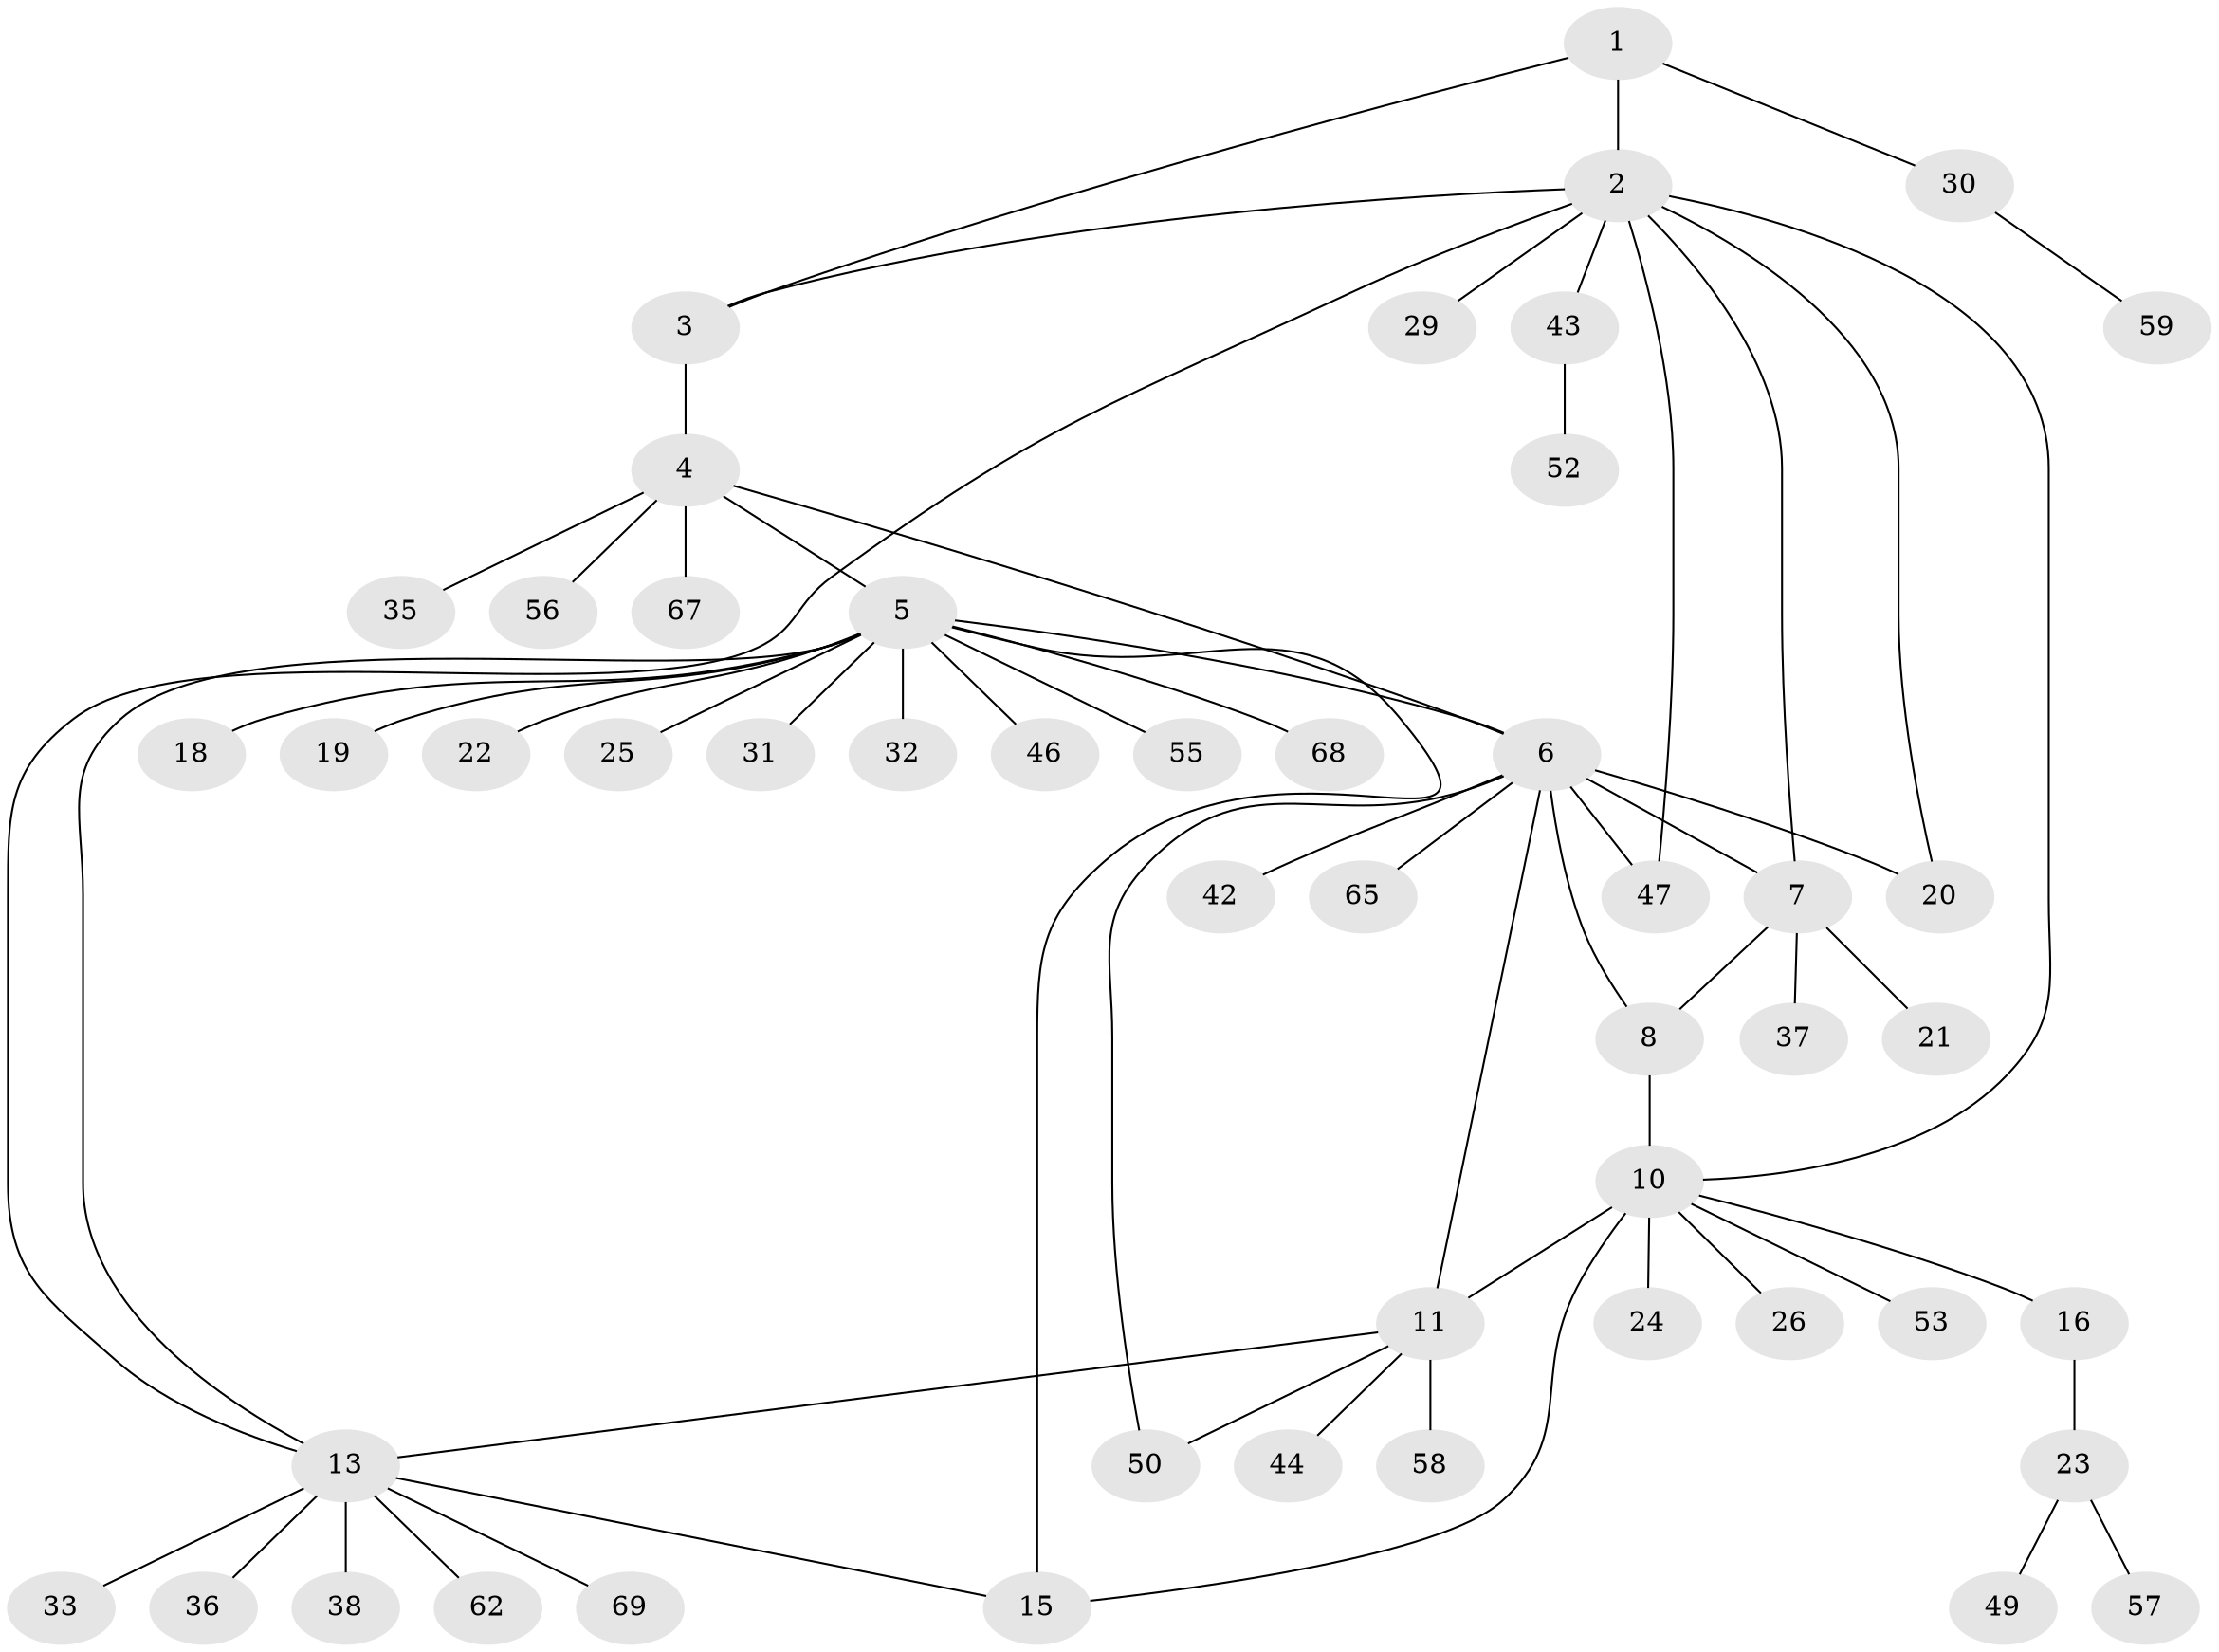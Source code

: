 // Generated by graph-tools (version 1.1) at 2025/52/02/27/25 19:52:17]
// undirected, 50 vertices, 62 edges
graph export_dot {
graph [start="1"]
  node [color=gray90,style=filled];
  1 [super="+17"];
  2 [super="+45"];
  3 [super="+60"];
  4 [super="+54"];
  5 [super="+14"];
  6 [super="+9"];
  7 [super="+28"];
  8 [super="+64"];
  10 [super="+12"];
  11 [super="+63"];
  13 [super="+27"];
  15 [super="+51"];
  16;
  18 [super="+40"];
  19;
  20 [super="+41"];
  21;
  22 [super="+34"];
  23 [super="+39"];
  24;
  25;
  26;
  29 [super="+66"];
  30;
  31;
  32;
  33;
  35;
  36 [super="+48"];
  37;
  38;
  42;
  43;
  44;
  46;
  47;
  49;
  50;
  52;
  53;
  55;
  56 [super="+61"];
  57;
  58;
  59;
  62;
  65;
  67;
  68;
  69;
  1 -- 2;
  1 -- 3;
  1 -- 30;
  2 -- 3;
  2 -- 7;
  2 -- 10;
  2 -- 13;
  2 -- 20;
  2 -- 29;
  2 -- 43;
  2 -- 47;
  3 -- 4;
  4 -- 5;
  4 -- 6;
  4 -- 35;
  4 -- 56;
  4 -- 67;
  5 -- 6 [weight=2];
  5 -- 18;
  5 -- 19;
  5 -- 25;
  5 -- 31;
  5 -- 32;
  5 -- 46;
  5 -- 68;
  5 -- 22;
  5 -- 55;
  5 -- 13;
  5 -- 15;
  6 -- 11;
  6 -- 42;
  6 -- 65;
  6 -- 50;
  6 -- 20;
  6 -- 7;
  6 -- 8;
  6 -- 47;
  7 -- 8;
  7 -- 21;
  7 -- 37;
  8 -- 10;
  10 -- 11 [weight=2];
  10 -- 16;
  10 -- 24;
  10 -- 26;
  10 -- 53;
  10 -- 15;
  11 -- 13;
  11 -- 44;
  11 -- 50;
  11 -- 58;
  13 -- 15;
  13 -- 36;
  13 -- 69;
  13 -- 38;
  13 -- 33;
  13 -- 62;
  16 -- 23;
  23 -- 49;
  23 -- 57;
  30 -- 59;
  43 -- 52;
}
